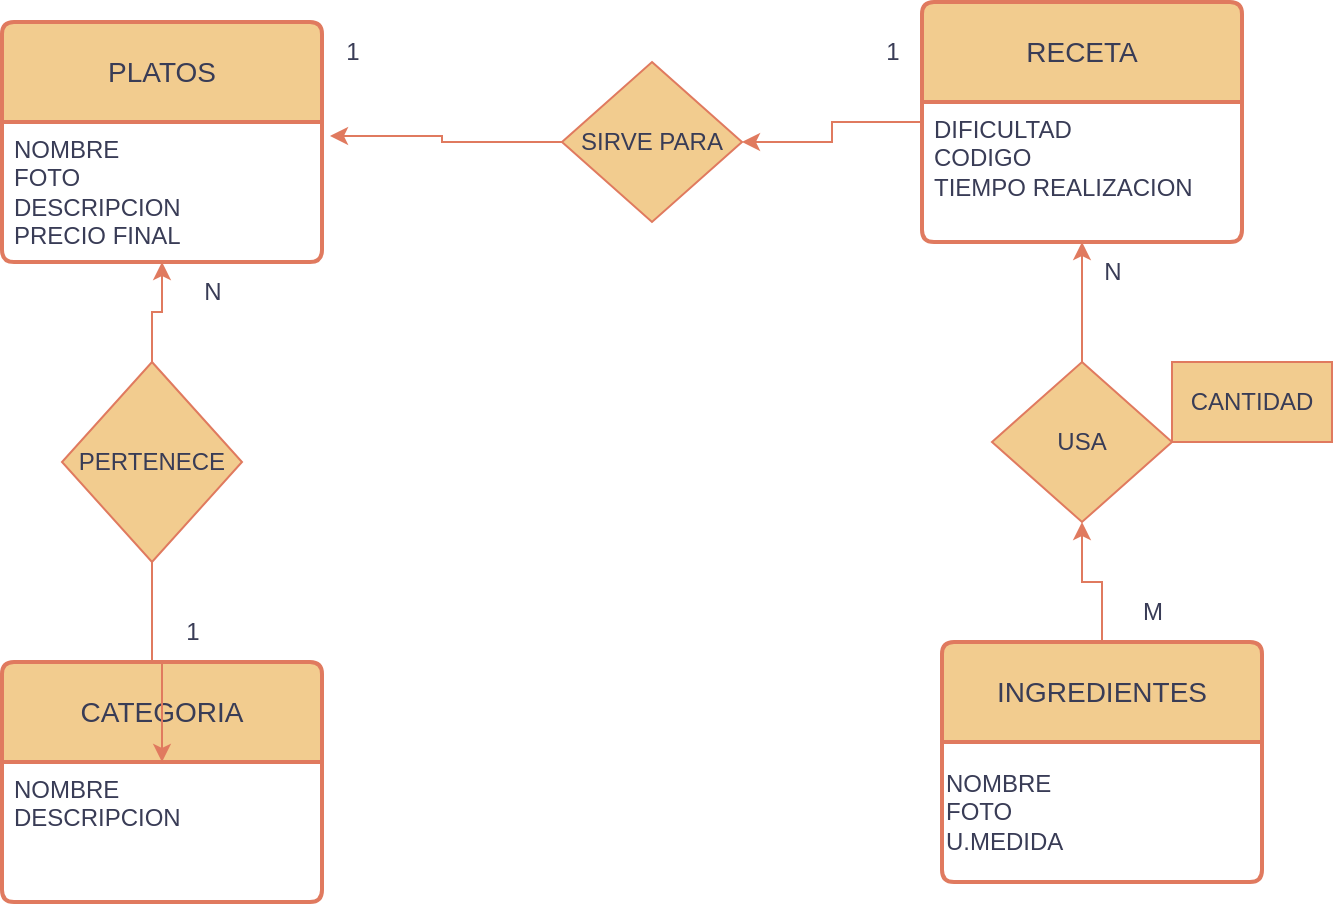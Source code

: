 <mxfile version="28.2.4">
  <diagram name="Página-1" id="0qYHB1E_imORCxgHfyJZ">
    <mxGraphModel dx="1426" dy="754" grid="1" gridSize="10" guides="1" tooltips="1" connect="1" arrows="1" fold="1" page="1" pageScale="1" pageWidth="827" pageHeight="1169" math="0" shadow="0">
      <root>
        <mxCell id="0" />
        <mxCell id="1" parent="0" />
        <mxCell id="JmTXME2zgX_H3jDaWqj7-30" value="PLATOS" style="swimlane;childLayout=stackLayout;horizontal=1;startSize=50;horizontalStack=0;rounded=1;fontSize=14;fontStyle=0;strokeWidth=2;resizeParent=0;resizeLast=1;shadow=0;dashed=0;align=center;arcSize=4;whiteSpace=wrap;html=1;labelBackgroundColor=none;fillColor=#F2CC8F;strokeColor=#E07A5F;fontColor=#393C56;" vertex="1" parent="1">
          <mxGeometry x="50" y="40" width="160" height="120" as="geometry" />
        </mxCell>
        <mxCell id="JmTXME2zgX_H3jDaWqj7-31" value="&lt;div&gt;NOMBRE&lt;/div&gt;&lt;div&gt;FOTO&lt;/div&gt;&lt;div&gt;DESCRIPCION&lt;/div&gt;&lt;div&gt;PRECIO FINAL&lt;br&gt;&lt;/div&gt;" style="align=left;strokeColor=none;fillColor=none;spacingLeft=4;spacingRight=4;fontSize=12;verticalAlign=top;resizable=0;rotatable=0;part=1;html=1;whiteSpace=wrap;labelBackgroundColor=none;fontColor=#393C56;" vertex="1" parent="JmTXME2zgX_H3jDaWqj7-30">
          <mxGeometry y="50" width="160" height="70" as="geometry" />
        </mxCell>
        <mxCell id="JmTXME2zgX_H3jDaWqj7-32" value="CATEGORIA" style="swimlane;childLayout=stackLayout;horizontal=1;startSize=50;horizontalStack=0;rounded=1;fontSize=14;fontStyle=0;strokeWidth=2;resizeParent=0;resizeLast=1;shadow=0;dashed=0;align=center;arcSize=4;whiteSpace=wrap;html=1;labelBackgroundColor=none;fillColor=#F2CC8F;strokeColor=#E07A5F;fontColor=#393C56;" vertex="1" parent="1">
          <mxGeometry x="50" y="360" width="160" height="120" as="geometry" />
        </mxCell>
        <mxCell id="JmTXME2zgX_H3jDaWqj7-33" value="&lt;div&gt;NOMBRE&lt;/div&gt;&lt;div&gt;DESCRIPCION&lt;br&gt;&lt;/div&gt;" style="align=left;strokeColor=none;fillColor=none;spacingLeft=4;spacingRight=4;fontSize=12;verticalAlign=top;resizable=0;rotatable=0;part=1;html=1;whiteSpace=wrap;labelBackgroundColor=none;fontColor=#393C56;" vertex="1" parent="JmTXME2zgX_H3jDaWqj7-32">
          <mxGeometry y="50" width="160" height="70" as="geometry" />
        </mxCell>
        <mxCell id="JmTXME2zgX_H3jDaWqj7-35" value="" style="edgeStyle=orthogonalEdgeStyle;rounded=0;orthogonalLoop=1;jettySize=auto;html=1;labelBackgroundColor=none;strokeColor=#E07A5F;fontColor=default;" edge="1" parent="1" source="JmTXME2zgX_H3jDaWqj7-34" target="JmTXME2zgX_H3jDaWqj7-31">
          <mxGeometry relative="1" as="geometry" />
        </mxCell>
        <mxCell id="JmTXME2zgX_H3jDaWqj7-36" value="" style="edgeStyle=orthogonalEdgeStyle;rounded=0;orthogonalLoop=1;jettySize=auto;html=1;labelBackgroundColor=none;strokeColor=#E07A5F;fontColor=default;" edge="1" parent="1" source="JmTXME2zgX_H3jDaWqj7-34" target="JmTXME2zgX_H3jDaWqj7-33">
          <mxGeometry relative="1" as="geometry" />
        </mxCell>
        <mxCell id="JmTXME2zgX_H3jDaWqj7-34" value="PERTENECE" style="rhombus;whiteSpace=wrap;html=1;fillColor=#F2CC8F;strokeColor=#E07A5F;labelBackgroundColor=none;fontColor=#393C56;" vertex="1" parent="1">
          <mxGeometry x="80" y="210" width="90" height="100" as="geometry" />
        </mxCell>
        <mxCell id="JmTXME2zgX_H3jDaWqj7-40" value="" style="edgeStyle=orthogonalEdgeStyle;rounded=0;orthogonalLoop=1;jettySize=auto;html=1;labelBackgroundColor=none;strokeColor=#E07A5F;fontColor=default;" edge="1" parent="1" source="JmTXME2zgX_H3jDaWqj7-37" target="JmTXME2zgX_H3jDaWqj7-39">
          <mxGeometry relative="1" as="geometry" />
        </mxCell>
        <mxCell id="JmTXME2zgX_H3jDaWqj7-37" value="RECETA" style="swimlane;childLayout=stackLayout;horizontal=1;startSize=50;horizontalStack=0;rounded=1;fontSize=14;fontStyle=0;strokeWidth=2;resizeParent=0;resizeLast=1;shadow=0;dashed=0;align=center;arcSize=4;whiteSpace=wrap;html=1;labelBackgroundColor=none;fillColor=#F2CC8F;strokeColor=#E07A5F;fontColor=#393C56;" vertex="1" parent="1">
          <mxGeometry x="510" y="30" width="160" height="120" as="geometry" />
        </mxCell>
        <mxCell id="JmTXME2zgX_H3jDaWqj7-38" value="&lt;div&gt;DIFICULTAD&lt;span style=&quot;white-space: pre;&quot;&gt;&#x9;&lt;br&gt;&lt;/span&gt;&lt;/div&gt;&lt;div&gt;&lt;span style=&quot;white-space: pre;&quot;&gt;CODIGO&lt;/span&gt;&lt;/div&gt;&lt;div&gt;&lt;span style=&quot;white-space: pre;&quot;&gt;TIEMPO REALIZACION&lt;br&gt;&lt;/span&gt;&lt;/div&gt;&lt;div&gt;&lt;br/&gt;&lt;/div&gt;" style="align=left;strokeColor=none;fillColor=none;spacingLeft=4;spacingRight=4;fontSize=12;verticalAlign=top;resizable=0;rotatable=0;part=1;html=1;whiteSpace=wrap;labelBackgroundColor=none;fontColor=#393C56;" vertex="1" parent="JmTXME2zgX_H3jDaWqj7-37">
          <mxGeometry y="50" width="160" height="70" as="geometry" />
        </mxCell>
        <mxCell id="JmTXME2zgX_H3jDaWqj7-42" value="" style="edgeStyle=orthogonalEdgeStyle;rounded=0;orthogonalLoop=1;jettySize=auto;html=1;entryX=1.025;entryY=0.1;entryDx=0;entryDy=0;entryPerimeter=0;labelBackgroundColor=none;strokeColor=#E07A5F;fontColor=default;" edge="1" parent="1" source="JmTXME2zgX_H3jDaWqj7-39" target="JmTXME2zgX_H3jDaWqj7-31">
          <mxGeometry relative="1" as="geometry">
            <mxPoint x="250" y="100" as="targetPoint" />
          </mxGeometry>
        </mxCell>
        <mxCell id="JmTXME2zgX_H3jDaWqj7-39" value="SIRVE PARA" style="rhombus;whiteSpace=wrap;html=1;fillColor=#F2CC8F;strokeColor=#E07A5F;labelBackgroundColor=none;fontColor=#393C56;" vertex="1" parent="1">
          <mxGeometry x="330" y="60" width="90" height="80" as="geometry" />
        </mxCell>
        <mxCell id="JmTXME2zgX_H3jDaWqj7-47" value="" style="edgeStyle=orthogonalEdgeStyle;rounded=0;orthogonalLoop=1;jettySize=auto;html=1;labelBackgroundColor=none;strokeColor=#E07A5F;fontColor=default;" edge="1" parent="1" source="JmTXME2zgX_H3jDaWqj7-43" target="JmTXME2zgX_H3jDaWqj7-45">
          <mxGeometry relative="1" as="geometry" />
        </mxCell>
        <mxCell id="JmTXME2zgX_H3jDaWqj7-43" value="&lt;div&gt;INGREDIENTES&lt;/div&gt;" style="swimlane;childLayout=stackLayout;horizontal=1;startSize=50;horizontalStack=0;rounded=1;fontSize=14;fontStyle=0;strokeWidth=2;resizeParent=0;resizeLast=1;shadow=0;dashed=0;align=center;arcSize=4;whiteSpace=wrap;html=1;labelBackgroundColor=none;fillColor=#F2CC8F;strokeColor=#E07A5F;fontColor=#393C56;" vertex="1" parent="1">
          <mxGeometry x="520" y="350" width="160" height="120" as="geometry">
            <mxRectangle x="520" y="350" width="150" height="50" as="alternateBounds" />
          </mxGeometry>
        </mxCell>
        <mxCell id="JmTXME2zgX_H3jDaWqj7-53" value="&lt;div align=&quot;left&quot;&gt;NOMBRE&lt;/div&gt;&lt;div align=&quot;left&quot;&gt;FOTO&lt;/div&gt;&lt;div align=&quot;left&quot;&gt;U.MEDIDA&lt;br&gt;&lt;/div&gt;" style="text;html=1;align=left;verticalAlign=middle;resizable=0;points=[];autosize=1;strokeColor=none;fillColor=none;labelBackgroundColor=none;fontColor=#393C56;" vertex="1" parent="JmTXME2zgX_H3jDaWqj7-43">
          <mxGeometry y="50" width="160" height="70" as="geometry" />
        </mxCell>
        <mxCell id="JmTXME2zgX_H3jDaWqj7-48" value="" style="edgeStyle=orthogonalEdgeStyle;rounded=0;orthogonalLoop=1;jettySize=auto;html=1;labelBackgroundColor=none;strokeColor=#E07A5F;fontColor=default;" edge="1" parent="1" source="JmTXME2zgX_H3jDaWqj7-45" target="JmTXME2zgX_H3jDaWqj7-38">
          <mxGeometry relative="1" as="geometry" />
        </mxCell>
        <mxCell id="JmTXME2zgX_H3jDaWqj7-45" value="USA" style="rhombus;whiteSpace=wrap;html=1;fillColor=#F2CC8F;strokeColor=#E07A5F;labelBackgroundColor=none;fontColor=#393C56;" vertex="1" parent="1">
          <mxGeometry x="545" y="210" width="90" height="80" as="geometry" />
        </mxCell>
        <mxCell id="JmTXME2zgX_H3jDaWqj7-49" value="CANTIDAD" style="rounded=0;whiteSpace=wrap;html=1;labelBackgroundColor=none;fillColor=#F2CC8F;strokeColor=#E07A5F;fontColor=#393C56;" vertex="1" parent="1">
          <mxGeometry x="635" y="210" width="80" height="40" as="geometry" />
        </mxCell>
        <mxCell id="JmTXME2zgX_H3jDaWqj7-55" value="1" style="text;html=1;align=center;verticalAlign=middle;resizable=0;points=[];autosize=1;strokeColor=none;fillColor=none;fontColor=#393C56;" vertex="1" parent="1">
          <mxGeometry x="480" y="40" width="30" height="30" as="geometry" />
        </mxCell>
        <mxCell id="JmTXME2zgX_H3jDaWqj7-56" value="N" style="text;html=1;align=center;verticalAlign=middle;resizable=0;points=[];autosize=1;strokeColor=none;fillColor=none;fontColor=#393C56;" vertex="1" parent="1">
          <mxGeometry x="590" y="150" width="30" height="30" as="geometry" />
        </mxCell>
        <mxCell id="JmTXME2zgX_H3jDaWqj7-57" value="M" style="text;html=1;align=center;verticalAlign=middle;resizable=0;points=[];autosize=1;strokeColor=none;fillColor=none;fontColor=#393C56;" vertex="1" parent="1">
          <mxGeometry x="610" y="320" width="30" height="30" as="geometry" />
        </mxCell>
        <mxCell id="JmTXME2zgX_H3jDaWqj7-60" value="1" style="text;html=1;align=center;verticalAlign=middle;resizable=0;points=[];autosize=1;strokeColor=none;fillColor=none;fontColor=#393C56;" vertex="1" parent="1">
          <mxGeometry x="130" y="330" width="30" height="30" as="geometry" />
        </mxCell>
        <mxCell id="JmTXME2zgX_H3jDaWqj7-61" value="1" style="text;html=1;align=center;verticalAlign=middle;resizable=0;points=[];autosize=1;strokeColor=none;fillColor=none;fontColor=#393C56;" vertex="1" parent="1">
          <mxGeometry x="210" y="40" width="30" height="30" as="geometry" />
        </mxCell>
        <mxCell id="JmTXME2zgX_H3jDaWqj7-62" value="N" style="text;html=1;align=center;verticalAlign=middle;resizable=0;points=[];autosize=1;strokeColor=none;fillColor=none;fontColor=#393C56;" vertex="1" parent="1">
          <mxGeometry x="140" y="160" width="30" height="30" as="geometry" />
        </mxCell>
      </root>
    </mxGraphModel>
  </diagram>
</mxfile>
